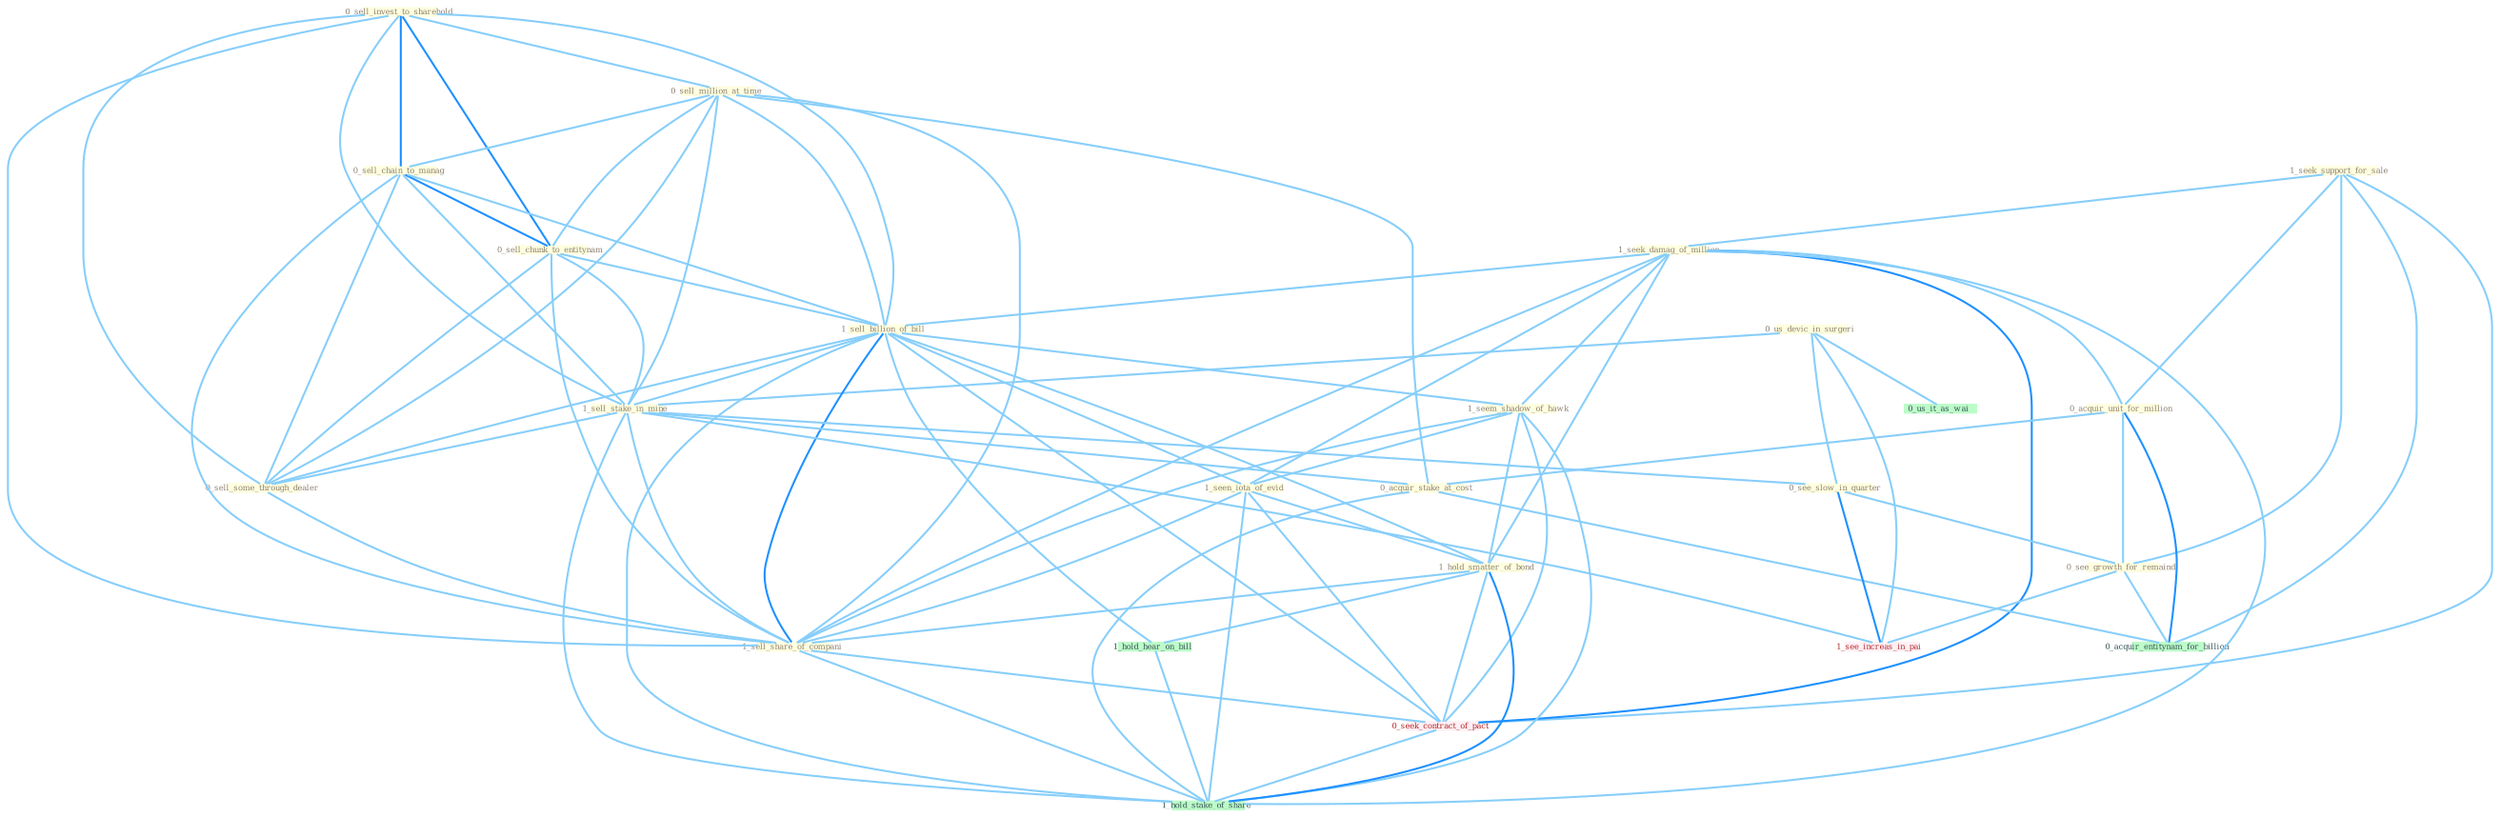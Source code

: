 Graph G{ 
    node
    [shape=polygon,style=filled,width=.5,height=.06,color="#BDFCC9",fixedsize=true,fontsize=4,
    fontcolor="#2f4f4f"];
    {node
    [color="#ffffe0", fontcolor="#8b7d6b"] "0_sell_invest_to_sharehold " "0_us_devic_in_surgeri " "1_seek_support_for_sale " "0_sell_million_at_time " "1_seek_damag_of_million " "0_sell_chain_to_manag " "0_sell_chunk_to_entitynam " "1_sell_billion_of_bill " "1_seem_shadow_of_hawk " "1_sell_stake_in_mine " "0_sell_some_through_dealer " "0_acquir_unit_for_million " "0_acquir_stake_at_cost " "1_seen_iota_of_evid " "0_see_slow_in_quarter " "1_hold_smatter_of_bond " "0_see_growth_for_remaind " "1_sell_share_of_compani "}
{node [color="#fff0f5", fontcolor="#b22222"] "0_seek_contract_of_pact " "1_see_increas_in_pai "}
edge [color="#B0E2FF"];

	"0_sell_invest_to_sharehold " -- "0_sell_million_at_time " [w="1", color="#87cefa" ];
	"0_sell_invest_to_sharehold " -- "0_sell_chain_to_manag " [w="2", color="#1e90ff" , len=0.8];
	"0_sell_invest_to_sharehold " -- "0_sell_chunk_to_entitynam " [w="2", color="#1e90ff" , len=0.8];
	"0_sell_invest_to_sharehold " -- "1_sell_billion_of_bill " [w="1", color="#87cefa" ];
	"0_sell_invest_to_sharehold " -- "1_sell_stake_in_mine " [w="1", color="#87cefa" ];
	"0_sell_invest_to_sharehold " -- "0_sell_some_through_dealer " [w="1", color="#87cefa" ];
	"0_sell_invest_to_sharehold " -- "1_sell_share_of_compani " [w="1", color="#87cefa" ];
	"0_us_devic_in_surgeri " -- "1_sell_stake_in_mine " [w="1", color="#87cefa" ];
	"0_us_devic_in_surgeri " -- "0_see_slow_in_quarter " [w="1", color="#87cefa" ];
	"0_us_devic_in_surgeri " -- "0_us_it_as_wai " [w="1", color="#87cefa" ];
	"0_us_devic_in_surgeri " -- "1_see_increas_in_pai " [w="1", color="#87cefa" ];
	"1_seek_support_for_sale " -- "1_seek_damag_of_million " [w="1", color="#87cefa" ];
	"1_seek_support_for_sale " -- "0_acquir_unit_for_million " [w="1", color="#87cefa" ];
	"1_seek_support_for_sale " -- "0_see_growth_for_remaind " [w="1", color="#87cefa" ];
	"1_seek_support_for_sale " -- "0_seek_contract_of_pact " [w="1", color="#87cefa" ];
	"1_seek_support_for_sale " -- "0_acquir_entitynam_for_billion " [w="1", color="#87cefa" ];
	"0_sell_million_at_time " -- "0_sell_chain_to_manag " [w="1", color="#87cefa" ];
	"0_sell_million_at_time " -- "0_sell_chunk_to_entitynam " [w="1", color="#87cefa" ];
	"0_sell_million_at_time " -- "1_sell_billion_of_bill " [w="1", color="#87cefa" ];
	"0_sell_million_at_time " -- "1_sell_stake_in_mine " [w="1", color="#87cefa" ];
	"0_sell_million_at_time " -- "0_sell_some_through_dealer " [w="1", color="#87cefa" ];
	"0_sell_million_at_time " -- "0_acquir_stake_at_cost " [w="1", color="#87cefa" ];
	"0_sell_million_at_time " -- "1_sell_share_of_compani " [w="1", color="#87cefa" ];
	"1_seek_damag_of_million " -- "1_sell_billion_of_bill " [w="1", color="#87cefa" ];
	"1_seek_damag_of_million " -- "1_seem_shadow_of_hawk " [w="1", color="#87cefa" ];
	"1_seek_damag_of_million " -- "0_acquir_unit_for_million " [w="1", color="#87cefa" ];
	"1_seek_damag_of_million " -- "1_seen_iota_of_evid " [w="1", color="#87cefa" ];
	"1_seek_damag_of_million " -- "1_hold_smatter_of_bond " [w="1", color="#87cefa" ];
	"1_seek_damag_of_million " -- "1_sell_share_of_compani " [w="1", color="#87cefa" ];
	"1_seek_damag_of_million " -- "0_seek_contract_of_pact " [w="2", color="#1e90ff" , len=0.8];
	"1_seek_damag_of_million " -- "1_hold_stake_of_share " [w="1", color="#87cefa" ];
	"0_sell_chain_to_manag " -- "0_sell_chunk_to_entitynam " [w="2", color="#1e90ff" , len=0.8];
	"0_sell_chain_to_manag " -- "1_sell_billion_of_bill " [w="1", color="#87cefa" ];
	"0_sell_chain_to_manag " -- "1_sell_stake_in_mine " [w="1", color="#87cefa" ];
	"0_sell_chain_to_manag " -- "0_sell_some_through_dealer " [w="1", color="#87cefa" ];
	"0_sell_chain_to_manag " -- "1_sell_share_of_compani " [w="1", color="#87cefa" ];
	"0_sell_chunk_to_entitynam " -- "1_sell_billion_of_bill " [w="1", color="#87cefa" ];
	"0_sell_chunk_to_entitynam " -- "1_sell_stake_in_mine " [w="1", color="#87cefa" ];
	"0_sell_chunk_to_entitynam " -- "0_sell_some_through_dealer " [w="1", color="#87cefa" ];
	"0_sell_chunk_to_entitynam " -- "1_sell_share_of_compani " [w="1", color="#87cefa" ];
	"1_sell_billion_of_bill " -- "1_seem_shadow_of_hawk " [w="1", color="#87cefa" ];
	"1_sell_billion_of_bill " -- "1_sell_stake_in_mine " [w="1", color="#87cefa" ];
	"1_sell_billion_of_bill " -- "0_sell_some_through_dealer " [w="1", color="#87cefa" ];
	"1_sell_billion_of_bill " -- "1_seen_iota_of_evid " [w="1", color="#87cefa" ];
	"1_sell_billion_of_bill " -- "1_hold_smatter_of_bond " [w="1", color="#87cefa" ];
	"1_sell_billion_of_bill " -- "1_sell_share_of_compani " [w="2", color="#1e90ff" , len=0.8];
	"1_sell_billion_of_bill " -- "0_seek_contract_of_pact " [w="1", color="#87cefa" ];
	"1_sell_billion_of_bill " -- "1_hold_hear_on_bill " [w="1", color="#87cefa" ];
	"1_sell_billion_of_bill " -- "1_hold_stake_of_share " [w="1", color="#87cefa" ];
	"1_seem_shadow_of_hawk " -- "1_seen_iota_of_evid " [w="1", color="#87cefa" ];
	"1_seem_shadow_of_hawk " -- "1_hold_smatter_of_bond " [w="1", color="#87cefa" ];
	"1_seem_shadow_of_hawk " -- "1_sell_share_of_compani " [w="1", color="#87cefa" ];
	"1_seem_shadow_of_hawk " -- "0_seek_contract_of_pact " [w="1", color="#87cefa" ];
	"1_seem_shadow_of_hawk " -- "1_hold_stake_of_share " [w="1", color="#87cefa" ];
	"1_sell_stake_in_mine " -- "0_sell_some_through_dealer " [w="1", color="#87cefa" ];
	"1_sell_stake_in_mine " -- "0_acquir_stake_at_cost " [w="1", color="#87cefa" ];
	"1_sell_stake_in_mine " -- "0_see_slow_in_quarter " [w="1", color="#87cefa" ];
	"1_sell_stake_in_mine " -- "1_sell_share_of_compani " [w="1", color="#87cefa" ];
	"1_sell_stake_in_mine " -- "1_see_increas_in_pai " [w="1", color="#87cefa" ];
	"1_sell_stake_in_mine " -- "1_hold_stake_of_share " [w="1", color="#87cefa" ];
	"0_sell_some_through_dealer " -- "1_sell_share_of_compani " [w="1", color="#87cefa" ];
	"0_acquir_unit_for_million " -- "0_acquir_stake_at_cost " [w="1", color="#87cefa" ];
	"0_acquir_unit_for_million " -- "0_see_growth_for_remaind " [w="1", color="#87cefa" ];
	"0_acquir_unit_for_million " -- "0_acquir_entitynam_for_billion " [w="2", color="#1e90ff" , len=0.8];
	"0_acquir_stake_at_cost " -- "0_acquir_entitynam_for_billion " [w="1", color="#87cefa" ];
	"0_acquir_stake_at_cost " -- "1_hold_stake_of_share " [w="1", color="#87cefa" ];
	"1_seen_iota_of_evid " -- "1_hold_smatter_of_bond " [w="1", color="#87cefa" ];
	"1_seen_iota_of_evid " -- "1_sell_share_of_compani " [w="1", color="#87cefa" ];
	"1_seen_iota_of_evid " -- "0_seek_contract_of_pact " [w="1", color="#87cefa" ];
	"1_seen_iota_of_evid " -- "1_hold_stake_of_share " [w="1", color="#87cefa" ];
	"0_see_slow_in_quarter " -- "0_see_growth_for_remaind " [w="1", color="#87cefa" ];
	"0_see_slow_in_quarter " -- "1_see_increas_in_pai " [w="2", color="#1e90ff" , len=0.8];
	"1_hold_smatter_of_bond " -- "1_sell_share_of_compani " [w="1", color="#87cefa" ];
	"1_hold_smatter_of_bond " -- "0_seek_contract_of_pact " [w="1", color="#87cefa" ];
	"1_hold_smatter_of_bond " -- "1_hold_hear_on_bill " [w="1", color="#87cefa" ];
	"1_hold_smatter_of_bond " -- "1_hold_stake_of_share " [w="2", color="#1e90ff" , len=0.8];
	"0_see_growth_for_remaind " -- "0_acquir_entitynam_for_billion " [w="1", color="#87cefa" ];
	"0_see_growth_for_remaind " -- "1_see_increas_in_pai " [w="1", color="#87cefa" ];
	"1_sell_share_of_compani " -- "0_seek_contract_of_pact " [w="1", color="#87cefa" ];
	"1_sell_share_of_compani " -- "1_hold_stake_of_share " [w="1", color="#87cefa" ];
	"0_seek_contract_of_pact " -- "1_hold_stake_of_share " [w="1", color="#87cefa" ];
	"1_hold_hear_on_bill " -- "1_hold_stake_of_share " [w="1", color="#87cefa" ];
}